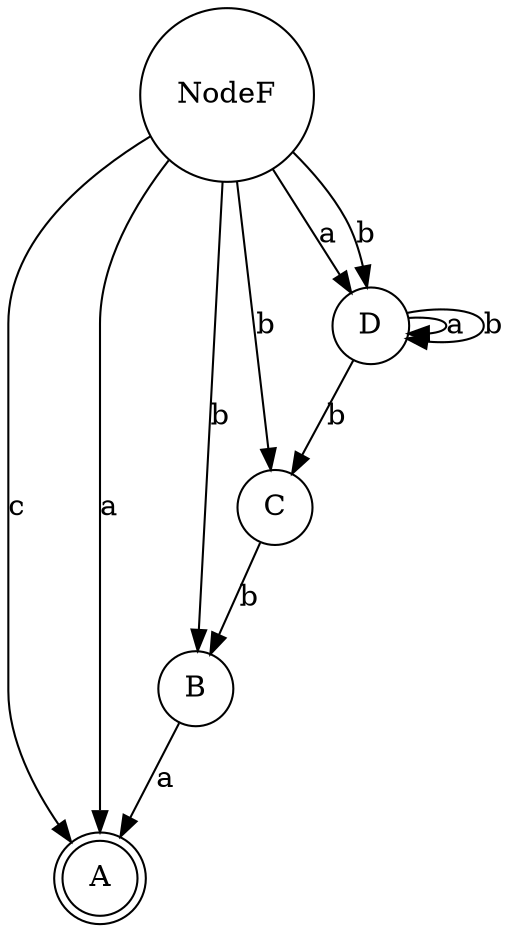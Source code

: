 digraph{
node[shape=doublecircle] NodeA [label="A"];
node[shape=circle] NodeB [label="B"];
node[shape=circle] NodeC [label="C"];
node[shape=circle] NodeD [label="D"];
NodeB->NodeA [label="a"];
NodeF->NodeD [label="a"];
NodeC->NodeB [label="b"];
NodeF->NodeA [label="c"];
NodeD->NodeC [label="b"];
NodeF->NodeD [label="b"];
NodeD->NodeD [label="a"];
NodeF->NodeB [label="b"];
NodeD->NodeD [label="b"];
NodeF->NodeA [label="a"];
NodeF->NodeC [label="b"];
}

